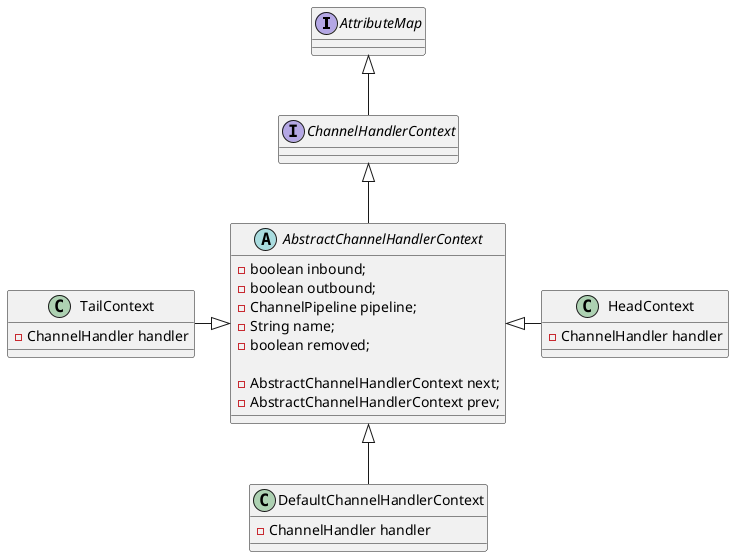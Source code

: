 ```uml
@startuml

AttributeMap <|-- ChannelHandlerContext
ChannelHandlerContext <|-- AbstractChannelHandlerContext
AbstractChannelHandlerContext <|-- DefaultChannelHandlerContext
AbstractChannelHandlerContext <|-left- TailContext
AbstractChannelHandlerContext <|-right- HeadContext

interface AttributeMap {
}

interface ChannelHandlerContext {
}

abstract class AbstractChannelHandlerContext {
- boolean inbound;
- boolean outbound;
- ChannelPipeline pipeline;
- String name;
- boolean removed;

- AbstractChannelHandlerContext next;
- AbstractChannelHandlerContext prev;
}


class DefaultChannelHandlerContext {
- ChannelHandler handler
}

class TailContext {
- ChannelHandler handler
}

class HeadContext {
- ChannelHandler handler
}

@enduml
```